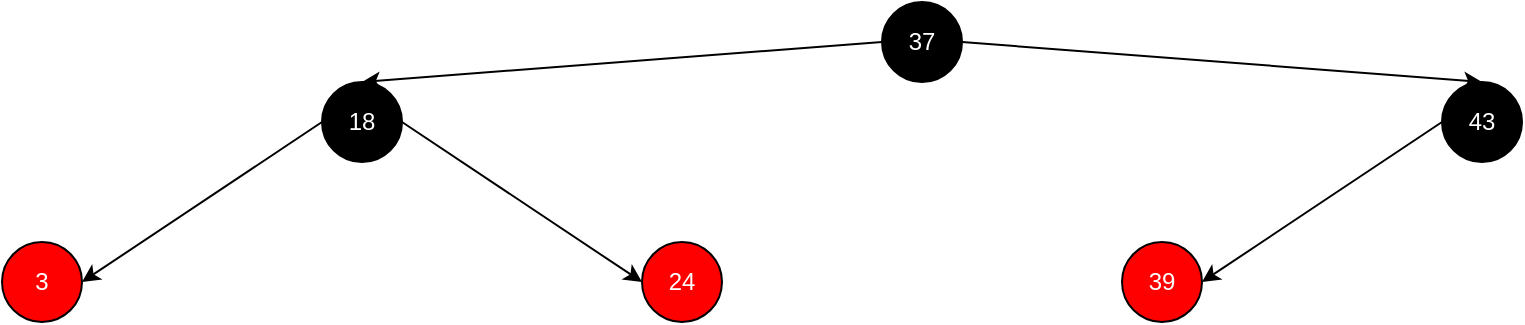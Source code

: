 <mxfile version="25.0.3">
  <diagram name="Page-1" id="j1CUTHfM_lew2WtE_cfq">
    <mxGraphModel dx="1016" dy="315" grid="1" gridSize="10" guides="1" tooltips="1" connect="1" arrows="1" fold="1" page="1" pageScale="1" pageWidth="10000" pageHeight="10000" math="0" shadow="0">
      <root>
        <mxCell id="0" />
        <mxCell id="1" parent="0" />
        <mxCell id="tVpZ6s8ooF1xdLXQ13zd-1" value="&lt;font color=&quot;#ffffff&quot;&gt;37&lt;/font&gt;" style="ellipse;whiteSpace=wrap;html=1;aspect=fixed;fillColor=#000000;" parent="1" vertex="1">
          <mxGeometry x="5400" y="400" width="40" height="40" as="geometry" />
        </mxCell>
        <mxCell id="tVpZ6s8ooF1xdLXQ13zd-2" value="&lt;font color=&quot;#ffffff&quot;&gt;18&lt;/font&gt;" style="ellipse;whiteSpace=wrap;html=1;aspect=fixed;fillColor=#000000;" parent="1" vertex="1">
          <mxGeometry x="5120" y="440" width="40" height="40" as="geometry" />
        </mxCell>
        <mxCell id="tVpZ6s8ooF1xdLXQ13zd-3" value="" style="endArrow=classic;html=1;rounded=0;entryX=0.5;entryY=0;entryDx=0;entryDy=0;" parent="1" target="tVpZ6s8ooF1xdLXQ13zd-2" edge="1">
          <mxGeometry width="50" height="50" relative="1" as="geometry">
            <mxPoint x="5400" y="420" as="sourcePoint" />
            <mxPoint x="5450" y="370" as="targetPoint" />
          </mxGeometry>
        </mxCell>
        <mxCell id="tVpZ6s8ooF1xdLXQ13zd-4" value="&lt;font color=&quot;#ffffff&quot;&gt;43&lt;/font&gt;" style="ellipse;whiteSpace=wrap;html=1;aspect=fixed;fillColor=#000000;" parent="1" vertex="1">
          <mxGeometry x="5680" y="440" width="40" height="40" as="geometry" />
        </mxCell>
        <mxCell id="tVpZ6s8ooF1xdLXQ13zd-5" value="" style="endArrow=classic;html=1;rounded=0;entryX=0.5;entryY=0;entryDx=0;entryDy=0;" parent="1" target="tVpZ6s8ooF1xdLXQ13zd-4" edge="1">
          <mxGeometry width="50" height="50" relative="1" as="geometry">
            <mxPoint x="5440" y="420" as="sourcePoint" />
            <mxPoint x="5490" y="370" as="targetPoint" />
          </mxGeometry>
        </mxCell>
        <mxCell id="tVpZ6s8ooF1xdLXQ13zd-6" value="&lt;font color=&quot;#ffffff&quot;&gt;24&lt;/font&gt;" style="ellipse;whiteSpace=wrap;html=1;aspect=fixed;fillColor=#ff0000;" parent="1" vertex="1">
          <mxGeometry x="5280" y="520" width="40" height="40" as="geometry" />
        </mxCell>
        <mxCell id="tVpZ6s8ooF1xdLXQ13zd-7" value="" style="endArrow=classic;html=1;rounded=0;entryX=0;entryY=0.5;entryDx=0;entryDy=0;" parent="1" target="tVpZ6s8ooF1xdLXQ13zd-6" edge="1">
          <mxGeometry width="50" height="50" relative="1" as="geometry">
            <mxPoint x="5160" y="460" as="sourcePoint" />
            <mxPoint x="5210" y="410" as="targetPoint" />
          </mxGeometry>
        </mxCell>
        <mxCell id="J22uuMfeXZK0YEk9KujG-1" value="&lt;font color=&quot;#ffffff&quot;&gt;3&lt;/font&gt;" style="ellipse;whiteSpace=wrap;html=1;aspect=fixed;fillColor=#ff0000;" vertex="1" parent="1">
          <mxGeometry x="4960" y="520" width="40" height="40" as="geometry" />
        </mxCell>
        <mxCell id="J22uuMfeXZK0YEk9KujG-2" value="" style="endArrow=classic;html=1;rounded=0;entryX=1;entryY=0.5;entryDx=0;entryDy=0;" edge="1" parent="1" target="J22uuMfeXZK0YEk9KujG-1">
          <mxGeometry width="50" height="50" relative="1" as="geometry">
            <mxPoint x="5120" y="460" as="sourcePoint" />
            <mxPoint x="5170" y="410" as="targetPoint" />
          </mxGeometry>
        </mxCell>
        <mxCell id="J22uuMfeXZK0YEk9KujG-3" value="&lt;font color=&quot;#ffffff&quot;&gt;39&lt;/font&gt;" style="ellipse;whiteSpace=wrap;html=1;aspect=fixed;fillColor=#ff0000;" vertex="1" parent="1">
          <mxGeometry x="5520" y="520" width="40" height="40" as="geometry" />
        </mxCell>
        <mxCell id="J22uuMfeXZK0YEk9KujG-4" value="" style="endArrow=classic;html=1;rounded=0;entryX=1;entryY=0.5;entryDx=0;entryDy=0;" edge="1" parent="1" target="J22uuMfeXZK0YEk9KujG-3">
          <mxGeometry width="50" height="50" relative="1" as="geometry">
            <mxPoint x="5680" y="460" as="sourcePoint" />
            <mxPoint x="5730" y="410" as="targetPoint" />
          </mxGeometry>
        </mxCell>
      </root>
    </mxGraphModel>
  </diagram>
</mxfile>
